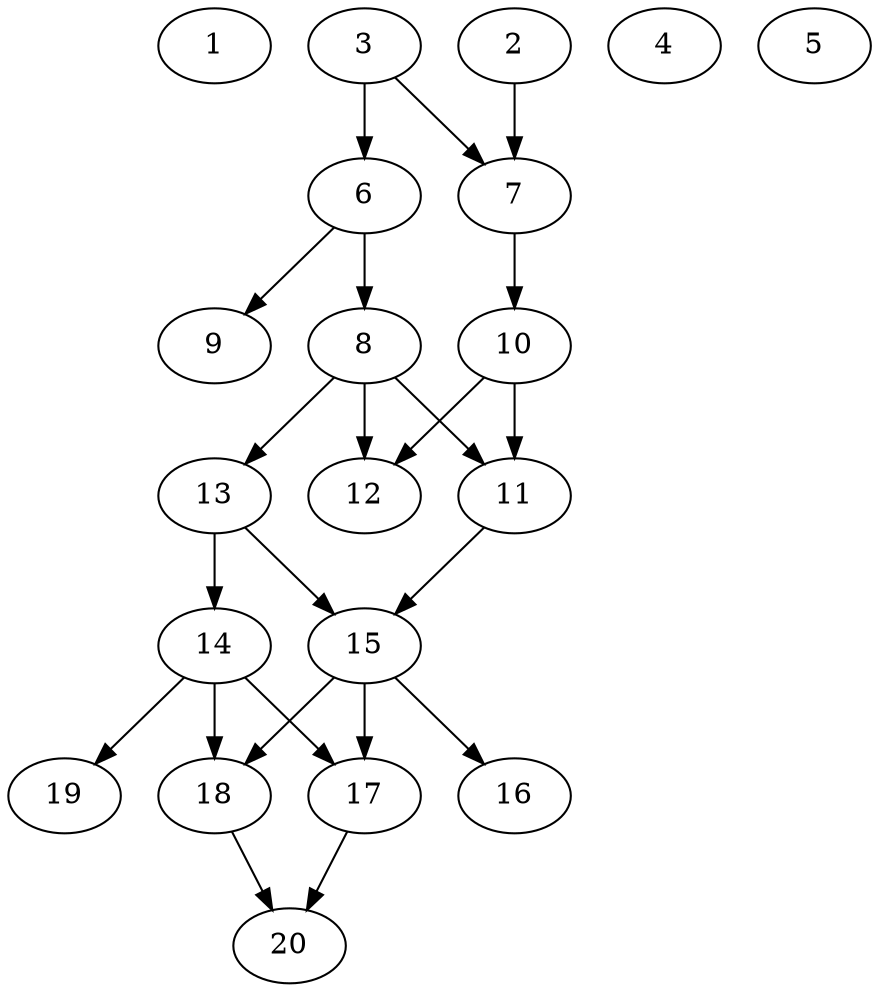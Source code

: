 // DAG automatically generated by daggen at Thu Oct  3 13:58:43 2019
// ./daggen --dot -n 20 --ccr 0.3 --fat 0.5 --regular 0.5 --density 0.6 --mindata 5242880 --maxdata 52428800 
digraph G {
  1 [size="85336747", alpha="0.06", expect_size="25601024"] 
  2 [size="170741760", alpha="0.01", expect_size="51222528"] 
  2 -> 7 [size ="51222528"]
  3 [size="48325973", alpha="0.16", expect_size="14497792"] 
  3 -> 6 [size ="14497792"]
  3 -> 7 [size ="14497792"]
  4 [size="85760000", alpha="0.14", expect_size="25728000"] 
  5 [size="135280640", alpha="0.18", expect_size="40584192"] 
  6 [size="124211200", alpha="0.03", expect_size="37263360"] 
  6 -> 8 [size ="37263360"]
  6 -> 9 [size ="37263360"]
  7 [size="27869867", alpha="0.18", expect_size="8360960"] 
  7 -> 10 [size ="8360960"]
  8 [size="68751360", alpha="0.00", expect_size="20625408"] 
  8 -> 11 [size ="20625408"]
  8 -> 12 [size ="20625408"]
  8 -> 13 [size ="20625408"]
  9 [size="48957440", alpha="0.07", expect_size="14687232"] 
  10 [size="94245547", alpha="0.00", expect_size="28273664"] 
  10 -> 11 [size ="28273664"]
  10 -> 12 [size ="28273664"]
  11 [size="152756907", alpha="0.10", expect_size="45827072"] 
  11 -> 15 [size ="45827072"]
  12 [size="40686933", alpha="0.18", expect_size="12206080"] 
  13 [size="49776640", alpha="0.16", expect_size="14932992"] 
  13 -> 14 [size ="14932992"]
  13 -> 15 [size ="14932992"]
  14 [size="20524373", alpha="0.18", expect_size="6157312"] 
  14 -> 17 [size ="6157312"]
  14 -> 18 [size ="6157312"]
  14 -> 19 [size ="6157312"]
  15 [size="132966400", alpha="0.17", expect_size="39889920"] 
  15 -> 16 [size ="39889920"]
  15 -> 17 [size ="39889920"]
  15 -> 18 [size ="39889920"]
  16 [size="120238080", alpha="0.13", expect_size="36071424"] 
  17 [size="146838187", alpha="0.01", expect_size="44051456"] 
  17 -> 20 [size ="44051456"]
  18 [size="129921707", alpha="0.08", expect_size="38976512"] 
  18 -> 20 [size ="38976512"]
  19 [size="130829653", alpha="0.16", expect_size="39248896"] 
  20 [size="26511360", alpha="0.10", expect_size="7953408"] 
}
